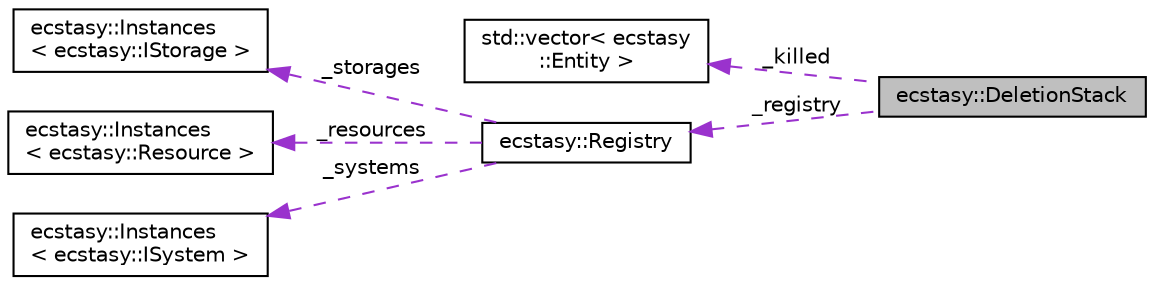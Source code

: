 digraph "ecstasy::DeletionStack"
{
 // LATEX_PDF_SIZE
  edge [fontname="Helvetica",fontsize="10",labelfontname="Helvetica",labelfontsize="10"];
  node [fontname="Helvetica",fontsize="10",shape=record];
  rankdir="LR";
  Node1 [label="ecstasy::DeletionStack",height=0.2,width=0.4,color="black", fillcolor="grey75", style="filled", fontcolor="black",tooltip="Helper to manage entity deletion safely within an iteration."];
  Node2 -> Node1 [dir="back",color="darkorchid3",fontsize="10",style="dashed",label=" _killed" ,fontname="Helvetica"];
  Node2 [label="std::vector\< ecstasy\l::Entity \>",height=0.2,width=0.4,color="black", fillcolor="white", style="filled",URL="/home/runner/work/ecstasy/ecstasy/doc/external/cppreference-doxygen-web.tag.xml$cpp/container/vector.html",tooltip=" "];
  Node3 -> Node1 [dir="back",color="darkorchid3",fontsize="10",style="dashed",label=" _registry" ,fontname="Helvetica"];
  Node3 [label="ecstasy::Registry",height=0.2,width=0.4,color="black", fillcolor="white", style="filled",URL="$classecstasy_1_1_registry.html",tooltip="Base of an ECS architecture."];
  Node4 -> Node3 [dir="back",color="darkorchid3",fontsize="10",style="dashed",label=" _storages" ,fontname="Helvetica"];
  Node4 [label="ecstasy::Instances\l\< ecstasy::IStorage \>",height=0.2,width=0.4,color="black", fillcolor="white", style="filled",URL="$classecstasy_1_1_instances.html",tooltip=" "];
  Node5 -> Node3 [dir="back",color="darkorchid3",fontsize="10",style="dashed",label=" _resources" ,fontname="Helvetica"];
  Node5 [label="ecstasy::Instances\l\< ecstasy::Resource \>",height=0.2,width=0.4,color="black", fillcolor="white", style="filled",URL="$classecstasy_1_1_instances.html",tooltip=" "];
  Node6 -> Node3 [dir="back",color="darkorchid3",fontsize="10",style="dashed",label=" _systems" ,fontname="Helvetica"];
  Node6 [label="ecstasy::Instances\l\< ecstasy::ISystem \>",height=0.2,width=0.4,color="black", fillcolor="white", style="filled",URL="$classecstasy_1_1_instances.html",tooltip=" "];
}
